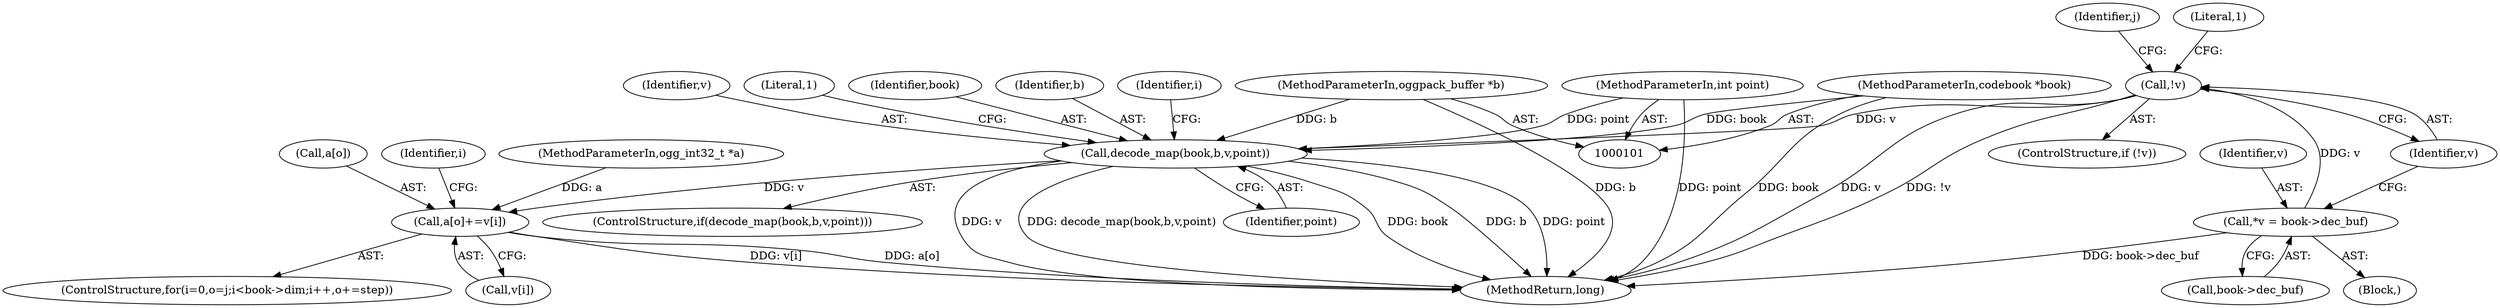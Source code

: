 digraph "1_Android_eeb4e45d5683f88488c083ecf142dc89bc3f0b47_6@pointer" {
"1000149" [label="(Call,decode_map(book,b,v,point))"];
"1000102" [label="(MethodParameterIn,codebook *book)"];
"1000104" [label="(MethodParameterIn,oggpack_buffer *b)"];
"1000133" [label="(Call,!v)"];
"1000124" [label="(Call,*v = book->dec_buf)"];
"1000106" [label="(MethodParameterIn,int point)"];
"1000176" [label="(Call,a[o]+=v[i])"];
"1000157" [label="(ControlStructure,for(i=0,o=j;i<book->dim;i++,o+=step))"];
"1000180" [label="(Call,v[i])"];
"1000140" [label="(Identifier,j)"];
"1000153" [label="(Identifier,point)"];
"1000156" [label="(Literal,1)"];
"1000103" [label="(MethodParameterIn,ogg_int32_t *a)"];
"1000176" [label="(Call,a[o]+=v[i])"];
"1000177" [label="(Call,a[o])"];
"1000172" [label="(Identifier,i)"];
"1000150" [label="(Identifier,book)"];
"1000151" [label="(Identifier,b)"];
"1000160" [label="(Identifier,i)"];
"1000106" [label="(MethodParameterIn,int point)"];
"1000185" [label="(MethodReturn,long)"];
"1000133" [label="(Call,!v)"];
"1000134" [label="(Identifier,v)"];
"1000149" [label="(Call,decode_map(book,b,v,point))"];
"1000104" [label="(MethodParameterIn,oggpack_buffer *b)"];
"1000152" [label="(Identifier,v)"];
"1000126" [label="(Call,book->dec_buf)"];
"1000102" [label="(MethodParameterIn,codebook *book)"];
"1000132" [label="(ControlStructure,if (!v))"];
"1000125" [label="(Identifier,v)"];
"1000137" [label="(Literal,1)"];
"1000148" [label="(ControlStructure,if(decode_map(book,b,v,point)))"];
"1000114" [label="(Block,)"];
"1000124" [label="(Call,*v = book->dec_buf)"];
"1000149" -> "1000148"  [label="AST: "];
"1000149" -> "1000153"  [label="CFG: "];
"1000150" -> "1000149"  [label="AST: "];
"1000151" -> "1000149"  [label="AST: "];
"1000152" -> "1000149"  [label="AST: "];
"1000153" -> "1000149"  [label="AST: "];
"1000156" -> "1000149"  [label="CFG: "];
"1000160" -> "1000149"  [label="CFG: "];
"1000149" -> "1000185"  [label="DDG: b"];
"1000149" -> "1000185"  [label="DDG: point"];
"1000149" -> "1000185"  [label="DDG: v"];
"1000149" -> "1000185"  [label="DDG: decode_map(book,b,v,point)"];
"1000149" -> "1000185"  [label="DDG: book"];
"1000102" -> "1000149"  [label="DDG: book"];
"1000104" -> "1000149"  [label="DDG: b"];
"1000133" -> "1000149"  [label="DDG: v"];
"1000106" -> "1000149"  [label="DDG: point"];
"1000149" -> "1000176"  [label="DDG: v"];
"1000102" -> "1000101"  [label="AST: "];
"1000102" -> "1000185"  [label="DDG: book"];
"1000104" -> "1000101"  [label="AST: "];
"1000104" -> "1000185"  [label="DDG: b"];
"1000133" -> "1000132"  [label="AST: "];
"1000133" -> "1000134"  [label="CFG: "];
"1000134" -> "1000133"  [label="AST: "];
"1000137" -> "1000133"  [label="CFG: "];
"1000140" -> "1000133"  [label="CFG: "];
"1000133" -> "1000185"  [label="DDG: v"];
"1000133" -> "1000185"  [label="DDG: !v"];
"1000124" -> "1000133"  [label="DDG: v"];
"1000124" -> "1000114"  [label="AST: "];
"1000124" -> "1000126"  [label="CFG: "];
"1000125" -> "1000124"  [label="AST: "];
"1000126" -> "1000124"  [label="AST: "];
"1000134" -> "1000124"  [label="CFG: "];
"1000124" -> "1000185"  [label="DDG: book->dec_buf"];
"1000106" -> "1000101"  [label="AST: "];
"1000106" -> "1000185"  [label="DDG: point"];
"1000176" -> "1000157"  [label="AST: "];
"1000176" -> "1000180"  [label="CFG: "];
"1000177" -> "1000176"  [label="AST: "];
"1000180" -> "1000176"  [label="AST: "];
"1000172" -> "1000176"  [label="CFG: "];
"1000176" -> "1000185"  [label="DDG: v[i]"];
"1000176" -> "1000185"  [label="DDG: a[o]"];
"1000103" -> "1000176"  [label="DDG: a"];
}
